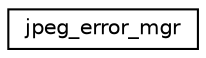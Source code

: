 digraph "Graphical Class Hierarchy"
{
  edge [fontname="Helvetica",fontsize="10",labelfontname="Helvetica",labelfontsize="10"];
  node [fontname="Helvetica",fontsize="10",shape=record];
  rankdir="LR";
  Node1 [label="jpeg_error_mgr",height=0.2,width=0.4,color="black", fillcolor="white", style="filled",URL="$structjpeg__error__mgr.html"];
}
